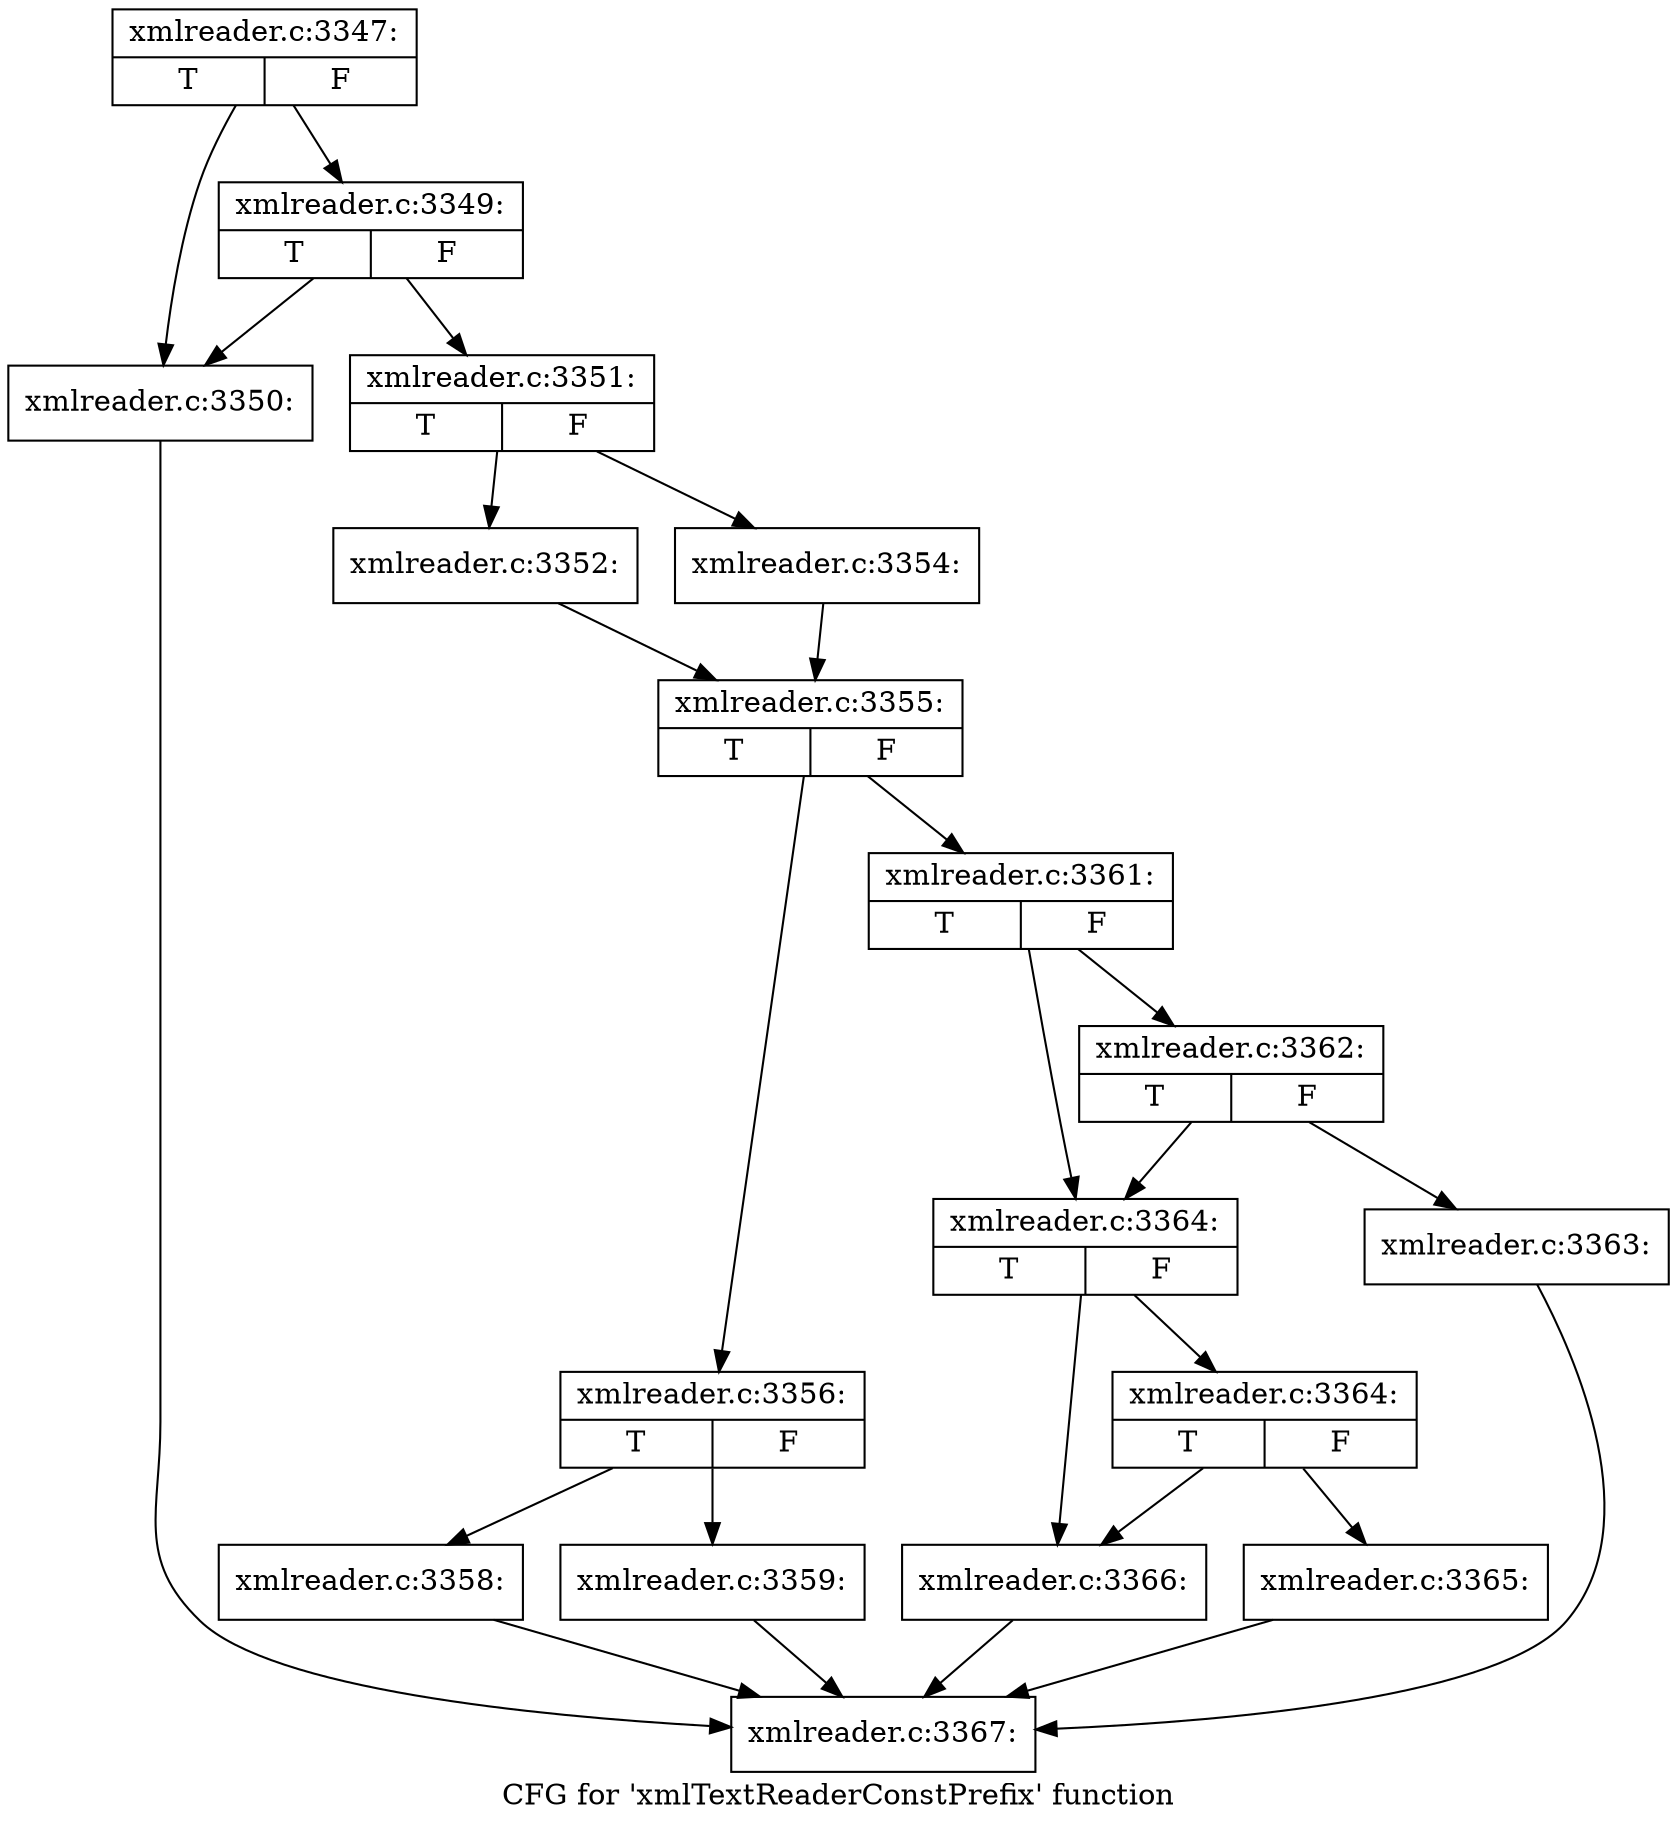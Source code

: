 digraph "CFG for 'xmlTextReaderConstPrefix' function" {
	label="CFG for 'xmlTextReaderConstPrefix' function";

	Node0x47e7b60 [shape=record,label="{xmlreader.c:3347:|{<s0>T|<s1>F}}"];
	Node0x47e7b60 -> Node0x47e7860;
	Node0x47e7b60 -> Node0x47e7900;
	Node0x47e7900 [shape=record,label="{xmlreader.c:3349:|{<s0>T|<s1>F}}"];
	Node0x47e7900 -> Node0x47e7860;
	Node0x47e7900 -> Node0x47e78b0;
	Node0x47e7860 [shape=record,label="{xmlreader.c:3350:}"];
	Node0x47e7860 -> Node0x47ebe70;
	Node0x47e78b0 [shape=record,label="{xmlreader.c:3351:|{<s0>T|<s1>F}}"];
	Node0x47e78b0 -> Node0x47ecc50;
	Node0x47e78b0 -> Node0x47eccf0;
	Node0x47ecc50 [shape=record,label="{xmlreader.c:3352:}"];
	Node0x47ecc50 -> Node0x47ecca0;
	Node0x47eccf0 [shape=record,label="{xmlreader.c:3354:}"];
	Node0x47eccf0 -> Node0x47ecca0;
	Node0x47ecca0 [shape=record,label="{xmlreader.c:3355:|{<s0>T|<s1>F}}"];
	Node0x47ecca0 -> Node0x47ed740;
	Node0x47ecca0 -> Node0x47ed790;
	Node0x47ed740 [shape=record,label="{xmlreader.c:3356:|{<s0>T|<s1>F}}"];
	Node0x47ed740 -> Node0x47ee090;
	Node0x47ed740 -> Node0x47ee0e0;
	Node0x47ee090 [shape=record,label="{xmlreader.c:3358:}"];
	Node0x47ee090 -> Node0x47ebe70;
	Node0x47ee0e0 [shape=record,label="{xmlreader.c:3359:}"];
	Node0x47ee0e0 -> Node0x47ebe70;
	Node0x47ed790 [shape=record,label="{xmlreader.c:3361:|{<s0>T|<s1>F}}"];
	Node0x47ed790 -> Node0x47eeb30;
	Node0x47ed790 -> Node0x47eeae0;
	Node0x47eeb30 [shape=record,label="{xmlreader.c:3362:|{<s0>T|<s1>F}}"];
	Node0x47eeb30 -> Node0x47eea90;
	Node0x47eeb30 -> Node0x47eeae0;
	Node0x47eea90 [shape=record,label="{xmlreader.c:3363:}"];
	Node0x47eea90 -> Node0x47ebe70;
	Node0x47eeae0 [shape=record,label="{xmlreader.c:3364:|{<s0>T|<s1>F}}"];
	Node0x47eeae0 -> Node0x47ef4f0;
	Node0x47eeae0 -> Node0x47ef4a0;
	Node0x47ef4f0 [shape=record,label="{xmlreader.c:3364:|{<s0>T|<s1>F}}"];
	Node0x47ef4f0 -> Node0x47ef450;
	Node0x47ef4f0 -> Node0x47ef4a0;
	Node0x47ef450 [shape=record,label="{xmlreader.c:3365:}"];
	Node0x47ef450 -> Node0x47ebe70;
	Node0x47ef4a0 [shape=record,label="{xmlreader.c:3366:}"];
	Node0x47ef4a0 -> Node0x47ebe70;
	Node0x47ebe70 [shape=record,label="{xmlreader.c:3367:}"];
}
